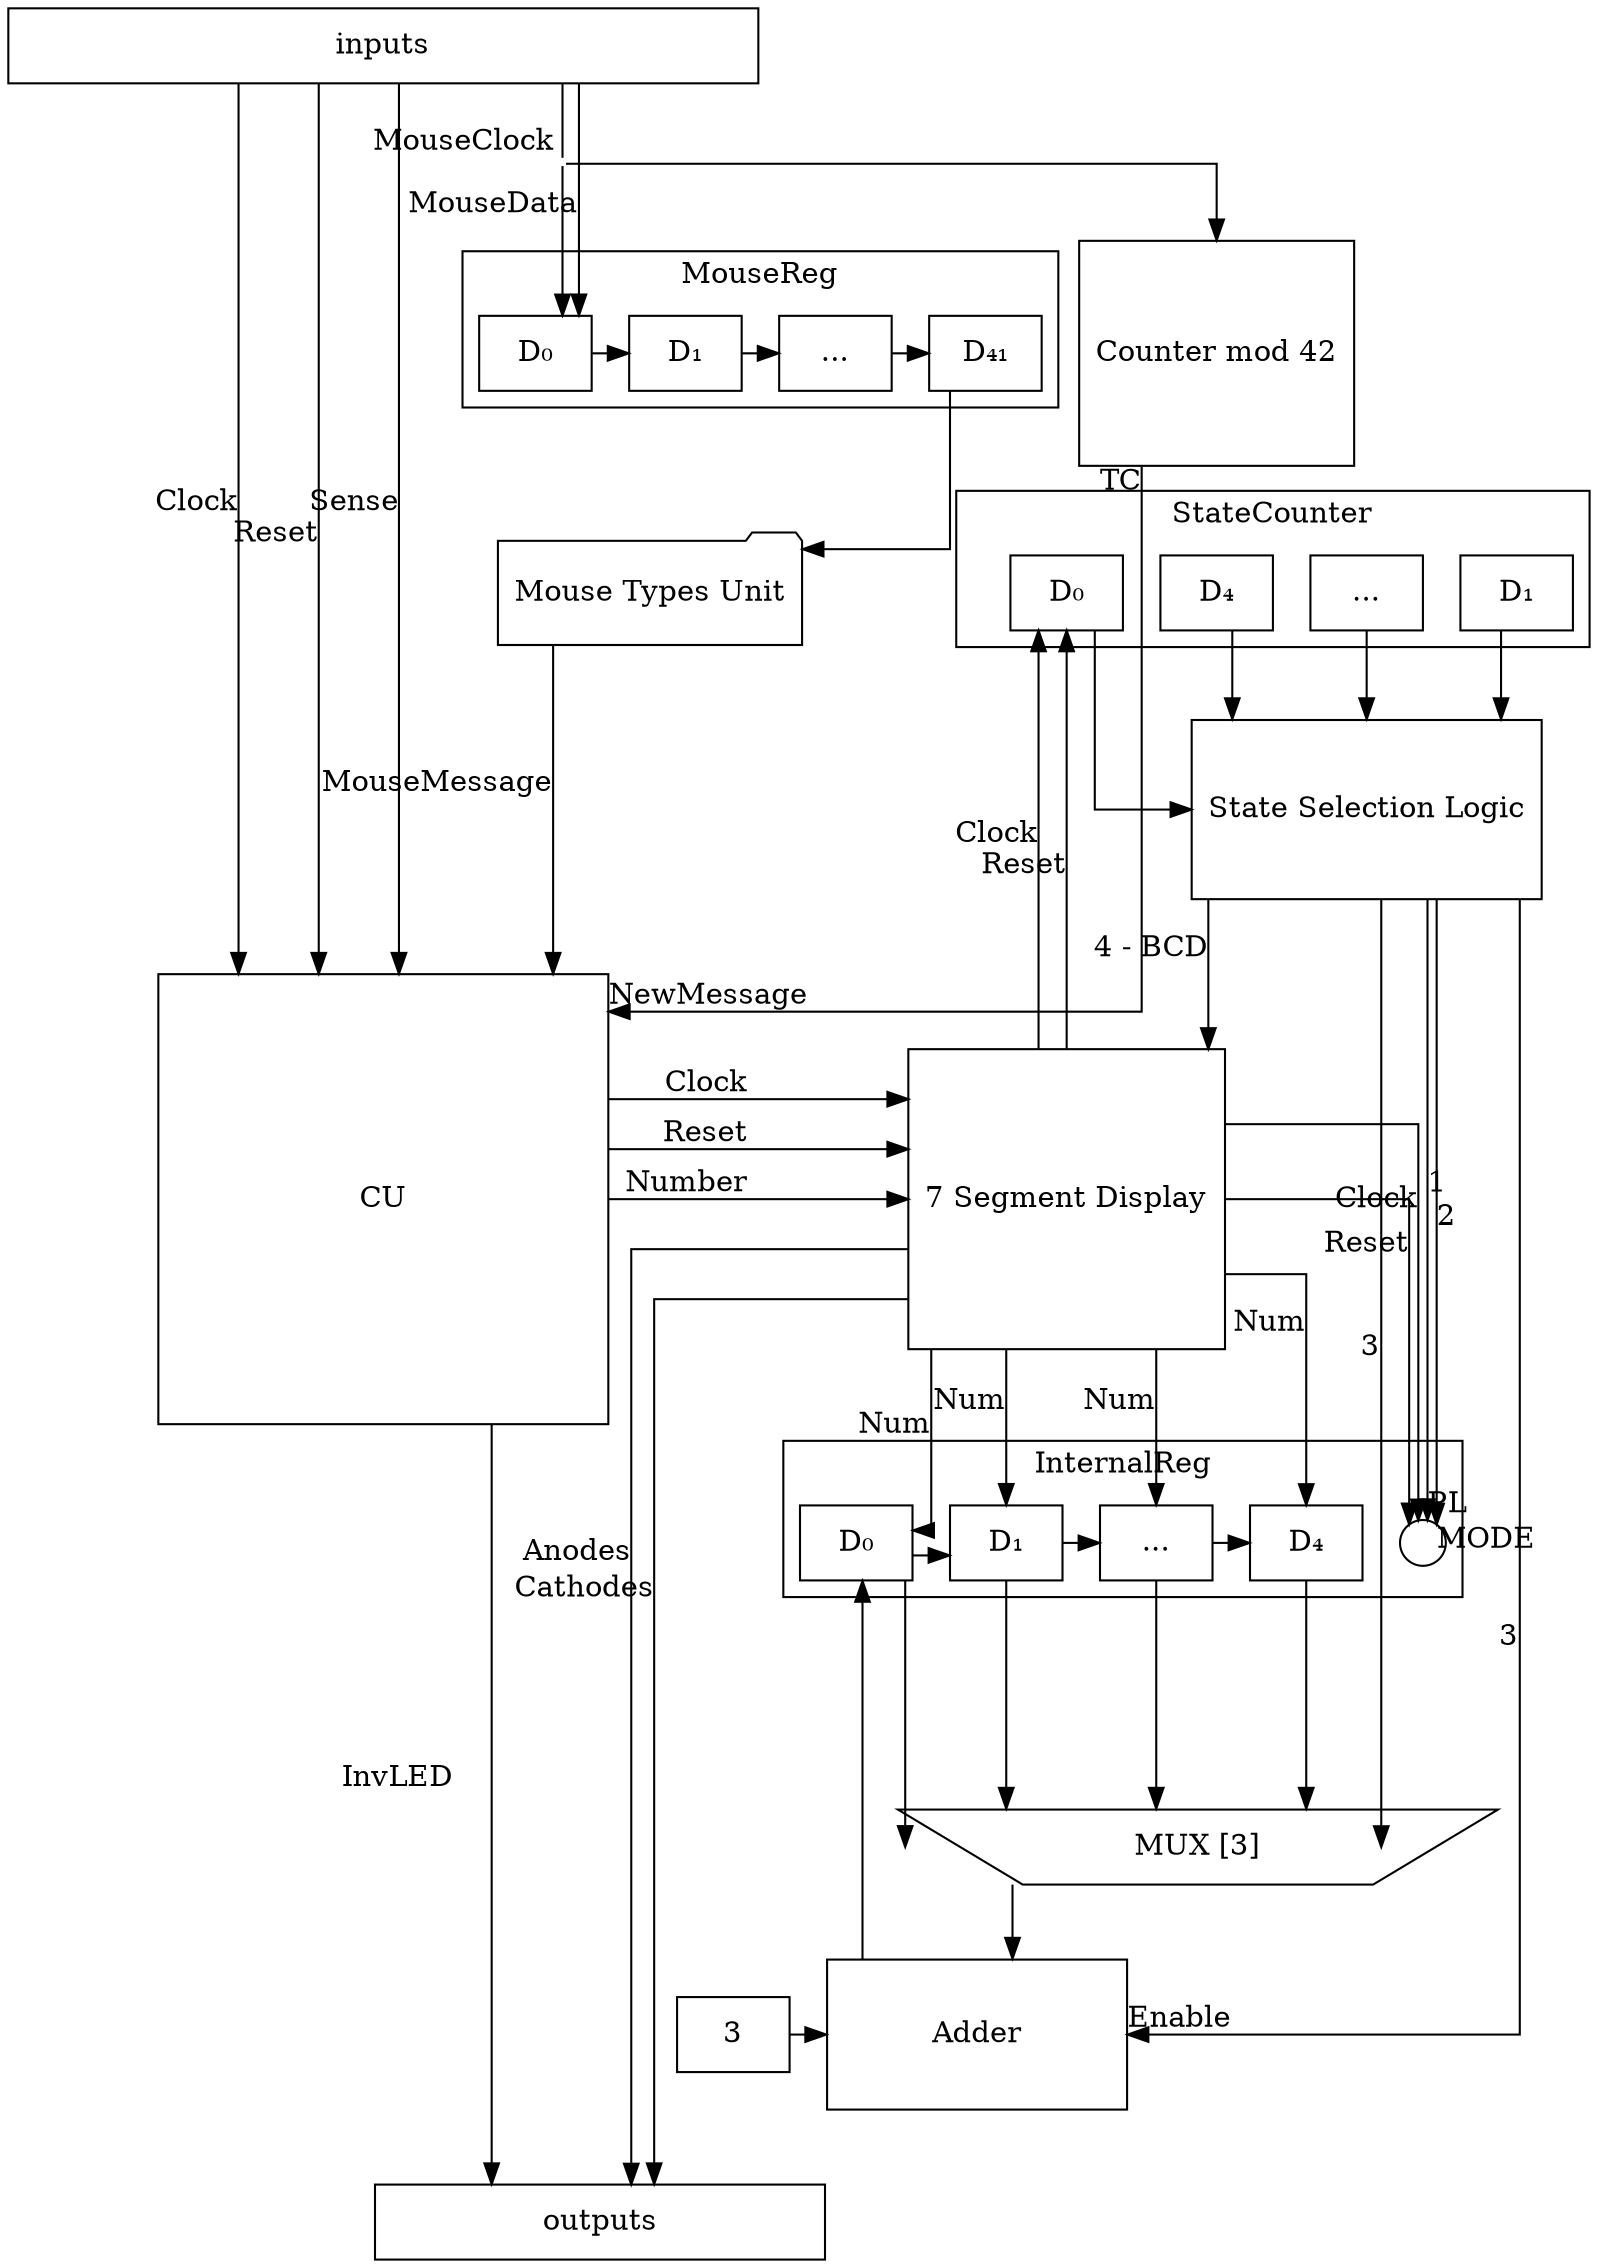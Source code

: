 digraph {
	node [shape=rectangle];
	splines=ortho;

	inputs [width=5]

	cu [width=3 height=3 label="CU"];
	ssg [label="7 Segment Display" height=2];
    
	subgraph mdec {
		node [shape=box]
		splines=ortho

		counter [label="Counter mod 42" shape=box height=1.5]
		inputs -> mcdiv [headlabel="MouseClock " arrowhead=none]
		mcdiv [shape=point style=invis]
		mcdiv -> { counter mreg0 }

		subgraph cluster_reg1 {
			label="MouseReg"
			node[shape=box]
			{
				rank=same
				mreg0 [label="D₀"]
				mreg1 [label="D₁"]
				mreg0 -> mreg1  -> mregdot -> mregn
				mregdot [label="..."]
				mregn [label="D₄₁"]
			}
		}

		inputs -> mreg0 [xlabel="MouseData"]
		counter -> cu [taillabel="TC" headlabel="NewMessage " minlen=3]
		mregn -> mtypes
		mtypes -> cu [xlabel="MouseMessage"]
	}
	mtypes [label="Mouse Types Unit" shape=folder height=0.7]

	subgraph b2b {
		node [shape=rectangle];
		splines=ortho;
		
		ssg -> {_reg0 _reg1 _regdot _regn} [xlabel="Num"];
		ssg -> {_wnode reg0} [xlabel="Clock"];
		ssg -> {_wnode reg0} [xlabel="Reset"];

		subgraph cluster_statecounter {
			label="StateCounter"
			node[shape=box]
			{
				rank=same
				reg0 [label="D₀"]
				reg1 [label="D₁"]
				regdot [label="..."]
				regn [label="D₄"]
			}
			wnode [fixedsize=true height=1 shape=point style=invis width=0.01]
		}

		subgraph cluster_regx {
			label="InternalReg"
			node[shape=box]
			{
				rank=same
				_reg0 [label="D₀"]
				_reg1 [label="D₁"]
				_regdot [label="..."]
				_regn [label="D₄"]
				_reg0 -> _reg1 -> _regdot -> _regn
			}
			_wnode [fixedsize=true height=0.3 label="" width=0.3 shape=oval]
		}

		sel_logic [label="State Selection Logic" width=2 height=1.2]
		{reg0 reg1 regdot regn} -> sel_logic
		sel_logic -> _wnode [xlabel="1" headlabel="PL "]
		sel_logic -> _wnode [xlabel="2" headlabel="MODE"]

		mux [label="MUX [3]" shape=invtrapezium width=4]
		{_reg0 _reg1 _regdot _regn} -> mux [minlen=3]
		
		adder [label="Adder" width=2 height=1]
		sel_logic -> adder [xlabel="3" headlabel="Enable "]
		mux:s -> adder
		sel_logic -> mux:e [xlabel="3"]
		3 -> adder
		{rank=same adder 3}
		adder -> _reg0

		sel_logic -> ssg [xlabel="4 - BCD"]
	}

	{ rank = same; cu; ssg; }

	inputs -> cu [xlabel="Clock"];
	inputs -> cu [xlabel="Reset"];
	inputs -> cu [xlabel="Sense"];
	cu -> ssg [xlabel="Clock" minlen=8];
	cu -> ssg [xlabel="Reset"];
	cu -> ssg [xlabel="Number"];
	
	ssg -> outputs [xlabel="Anodes"]
	ssg -> outputs [xlabel="Cathodes"]
	cu -> outputs [xlabel="InvLED    " minlen=6]

	outputs [width=3]
}